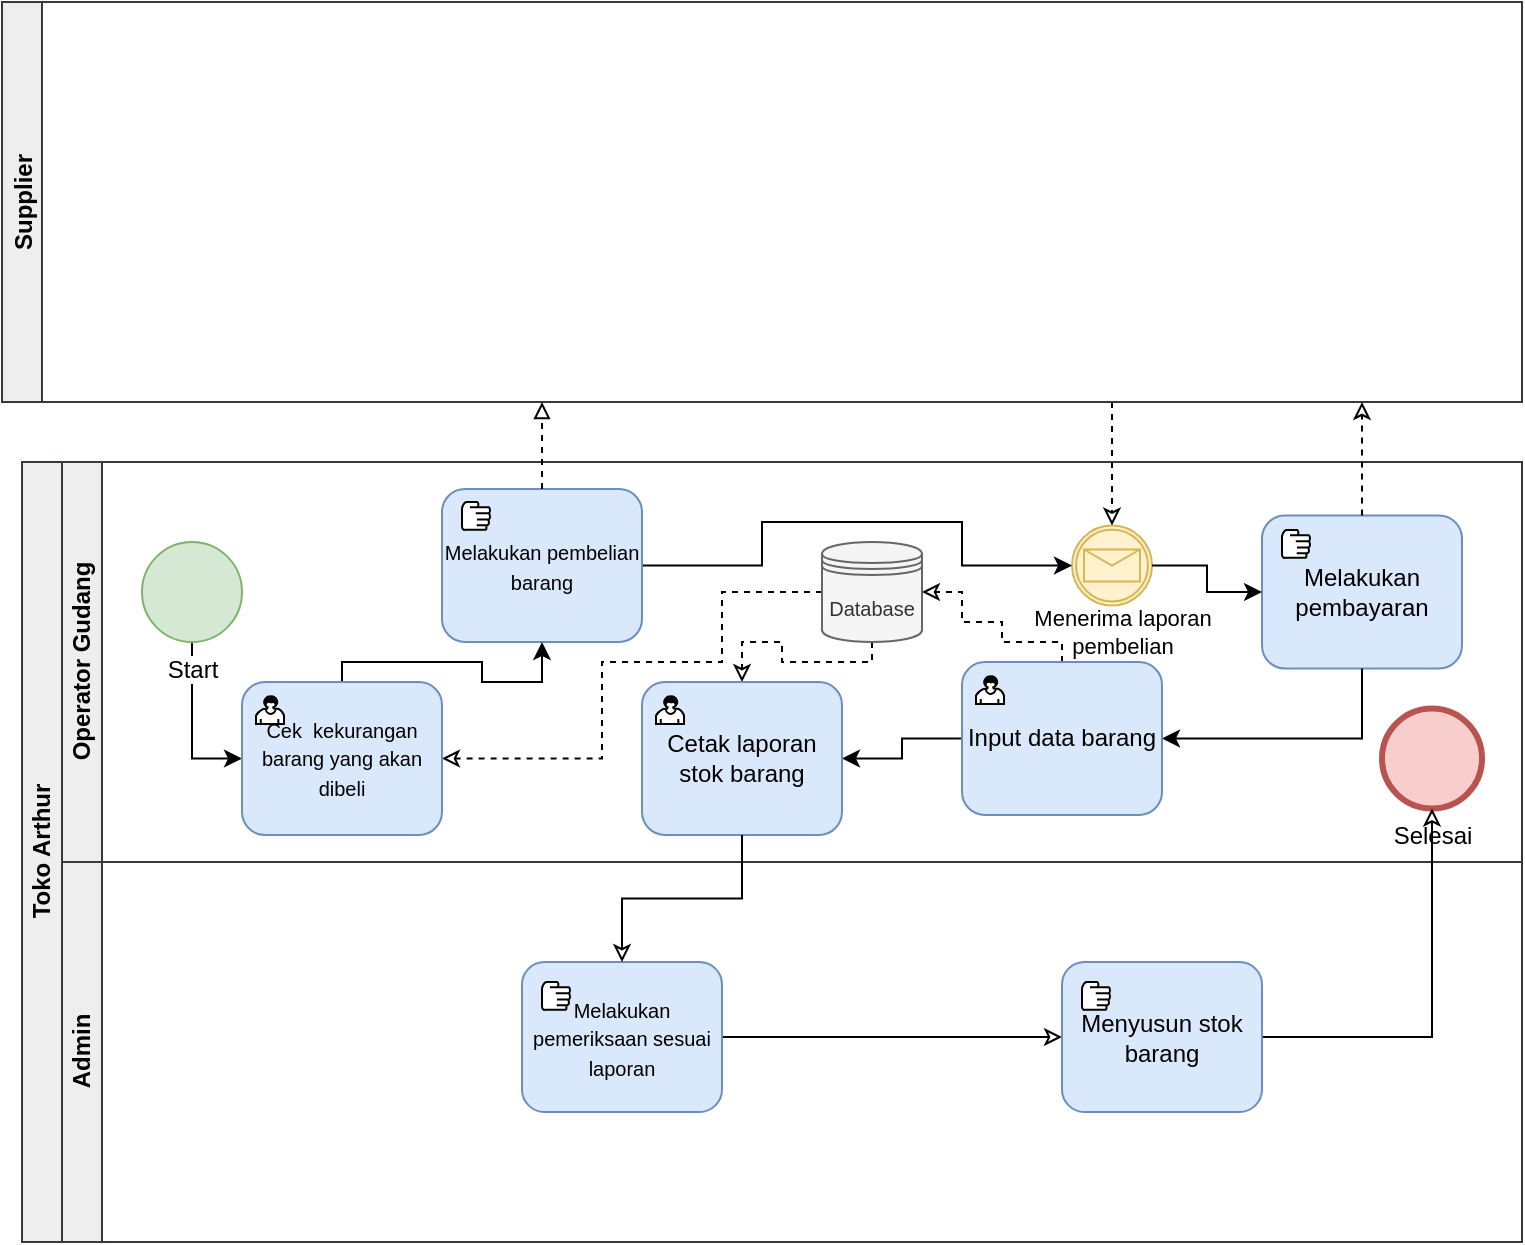 <mxfile version="13.7.3" type="github">
  <diagram id="xfZM1j_6XeEADrha58gS" name="Page-1">
    <mxGraphModel dx="1240" dy="650" grid="1" gridSize="10" guides="1" tooltips="1" connect="1" arrows="1" fold="1" page="1" pageScale="1" pageWidth="850" pageHeight="1100" math="0" shadow="0">
      <root>
        <mxCell id="0" />
        <mxCell id="1" parent="0" />
        <mxCell id="-4YfdLv9SygZFipSCHm--2" value="Toko Arthur" style="swimlane;html=1;childLayout=stackLayout;resizeParent=1;resizeParentMax=0;horizontal=0;startSize=20;horizontalStack=0;fillColor=#eeeeee;strokeColor=#36393d;" vertex="1" parent="1">
          <mxGeometry x="50" y="310" width="750" height="390" as="geometry" />
        </mxCell>
        <mxCell id="-4YfdLv9SygZFipSCHm--4" value="Operator Gudang" style="swimlane;html=1;startSize=20;horizontal=0;fillColor=#eeeeee;strokeColor=#36393d;" vertex="1" parent="-4YfdLv9SygZFipSCHm--2">
          <mxGeometry x="20" width="730" height="200" as="geometry" />
        </mxCell>
        <mxCell id="-4YfdLv9SygZFipSCHm--25" value="Melakukan pembayaran" style="html=1;whiteSpace=wrap;rounded=1;dropTarget=0;fillColor=#dae8fc;strokeColor=#6c8ebf;" vertex="1" parent="-4YfdLv9SygZFipSCHm--4">
          <mxGeometry x="600" y="26.75" width="100" height="76.5" as="geometry" />
        </mxCell>
        <mxCell id="-4YfdLv9SygZFipSCHm--38" style="edgeStyle=orthogonalEdgeStyle;rounded=0;orthogonalLoop=1;jettySize=auto;html=1;entryX=1;entryY=0.5;entryDx=0;entryDy=0;endArrow=classic;endFill=1;exitX=0.5;exitY=1;exitDx=0;exitDy=0;" edge="1" parent="-4YfdLv9SygZFipSCHm--4" source="-4YfdLv9SygZFipSCHm--25" target="-4YfdLv9SygZFipSCHm--29">
          <mxGeometry relative="1" as="geometry" />
        </mxCell>
        <mxCell id="-4YfdLv9SygZFipSCHm--33" value="" style="shape=mxgraph.bpmn.manual_task;html=1;outlineConnect=0;" vertex="1" parent="-4YfdLv9SygZFipSCHm--4">
          <mxGeometry x="610" y="34" width="14" height="14" as="geometry" />
        </mxCell>
        <mxCell id="-4YfdLv9SygZFipSCHm--20" value="" style="shape=mxgraph.bpmn.shape;html=1;verticalLabelPosition=bottom;labelBackgroundColor=#ffffff;verticalAlign=top;align=center;perimeter=ellipsePerimeter;outlineConnect=0;outline=catching;symbol=message;fillColor=#fff2cc;strokeColor=#d6b656;" vertex="1" parent="-4YfdLv9SygZFipSCHm--4">
          <mxGeometry x="505" y="31.75" width="40" height="40" as="geometry" />
        </mxCell>
        <mxCell id="-4YfdLv9SygZFipSCHm--36" style="edgeStyle=orthogonalEdgeStyle;rounded=0;orthogonalLoop=1;jettySize=auto;html=1;endArrow=classic;endFill=1;" edge="1" parent="-4YfdLv9SygZFipSCHm--4" source="-4YfdLv9SygZFipSCHm--20" target="-4YfdLv9SygZFipSCHm--25">
          <mxGeometry relative="1" as="geometry" />
        </mxCell>
        <mxCell id="-4YfdLv9SygZFipSCHm--34" style="edgeStyle=orthogonalEdgeStyle;rounded=0;orthogonalLoop=1;jettySize=auto;html=1;entryX=0;entryY=0.5;entryDx=0;entryDy=0;endArrow=classic;endFill=1;exitX=1;exitY=0.5;exitDx=0;exitDy=0;" edge="1" parent="-4YfdLv9SygZFipSCHm--4" source="-4YfdLv9SygZFipSCHm--14" target="-4YfdLv9SygZFipSCHm--20">
          <mxGeometry relative="1" as="geometry">
            <Array as="points">
              <mxPoint x="350" y="52" />
              <mxPoint x="350" y="30" />
              <mxPoint x="450" y="30" />
              <mxPoint x="450" y="52" />
            </Array>
          </mxGeometry>
        </mxCell>
        <mxCell id="-4YfdLv9SygZFipSCHm--14" value="&lt;font style=&quot;font-size: 10px&quot;&gt;Melakukan pembelian barang&lt;/font&gt;" style="html=1;whiteSpace=wrap;rounded=1;dropTarget=0;fillColor=#dae8fc;strokeColor=#6c8ebf;" vertex="1" parent="-4YfdLv9SygZFipSCHm--4">
          <mxGeometry x="190" y="13.5" width="100" height="76.5" as="geometry" />
        </mxCell>
        <mxCell id="-4YfdLv9SygZFipSCHm--16" value="" style="shape=mxgraph.bpmn.manual_task;html=1;outlineConnect=0;" vertex="1" parent="-4YfdLv9SygZFipSCHm--4">
          <mxGeometry x="200" y="20" width="14" height="14" as="geometry" />
        </mxCell>
        <mxCell id="-4YfdLv9SygZFipSCHm--17" style="edgeStyle=orthogonalEdgeStyle;rounded=0;orthogonalLoop=1;jettySize=auto;html=1;entryX=0;entryY=0.5;entryDx=0;entryDy=0;" edge="1" parent="-4YfdLv9SygZFipSCHm--4" source="-4YfdLv9SygZFipSCHm--6" target="-4YfdLv9SygZFipSCHm--11">
          <mxGeometry relative="1" as="geometry" />
        </mxCell>
        <mxCell id="-4YfdLv9SygZFipSCHm--41" style="edgeStyle=orthogonalEdgeStyle;rounded=0;orthogonalLoop=1;jettySize=auto;html=1;entryX=1;entryY=0.5;entryDx=0;entryDy=0;dashed=1;endArrow=classic;endFill=0;exitX=0;exitY=0.5;exitDx=0;exitDy=0;" edge="1" parent="-4YfdLv9SygZFipSCHm--4" source="-4YfdLv9SygZFipSCHm--21" target="-4YfdLv9SygZFipSCHm--11">
          <mxGeometry relative="1" as="geometry">
            <Array as="points">
              <mxPoint x="330" y="65" />
              <mxPoint x="330" y="100" />
              <mxPoint x="270" y="100" />
              <mxPoint x="270" y="148" />
            </Array>
          </mxGeometry>
        </mxCell>
        <mxCell id="-4YfdLv9SygZFipSCHm--49" style="edgeStyle=orthogonalEdgeStyle;rounded=0;orthogonalLoop=1;jettySize=auto;html=1;dashed=1;endArrow=classic;endFill=0;" edge="1" parent="-4YfdLv9SygZFipSCHm--4" source="-4YfdLv9SygZFipSCHm--21" target="-4YfdLv9SygZFipSCHm--27">
          <mxGeometry relative="1" as="geometry">
            <Array as="points">
              <mxPoint x="405" y="100" />
              <mxPoint x="360" y="100" />
              <mxPoint x="360" y="90" />
              <mxPoint x="340" y="90" />
            </Array>
          </mxGeometry>
        </mxCell>
        <mxCell id="-4YfdLv9SygZFipSCHm--21" value="&lt;font style=&quot;font-size: 10px&quot;&gt;Database&lt;/font&gt;" style="shape=datastore;whiteSpace=wrap;html=1;fillColor=#f5f5f5;strokeColor=#666666;fontColor=#333333;" vertex="1" parent="-4YfdLv9SygZFipSCHm--4">
          <mxGeometry x="380" y="40" width="50" height="50" as="geometry" />
        </mxCell>
        <mxCell id="-4YfdLv9SygZFipSCHm--6" value="&lt;div&gt;Start&lt;/div&gt;" style="shape=mxgraph.bpmn.shape;html=1;verticalLabelPosition=bottom;labelBackgroundColor=#ffffff;verticalAlign=top;align=center;perimeter=ellipsePerimeter;outlineConnect=0;outline=standard;symbol=general;fillColor=#d5e8d4;strokeColor=#82b366;" vertex="1" parent="-4YfdLv9SygZFipSCHm--4">
          <mxGeometry x="40" y="40" width="50" height="50" as="geometry" />
        </mxCell>
        <mxCell id="-4YfdLv9SygZFipSCHm--18" style="edgeStyle=orthogonalEdgeStyle;rounded=0;orthogonalLoop=1;jettySize=auto;html=1;entryX=0.5;entryY=1;entryDx=0;entryDy=0;" edge="1" parent="-4YfdLv9SygZFipSCHm--4" source="-4YfdLv9SygZFipSCHm--11" target="-4YfdLv9SygZFipSCHm--14">
          <mxGeometry relative="1" as="geometry">
            <Array as="points">
              <mxPoint x="140" y="100" />
              <mxPoint x="210" y="100" />
              <mxPoint x="210" y="110" />
              <mxPoint x="240" y="110" />
            </Array>
          </mxGeometry>
        </mxCell>
        <mxCell id="-4YfdLv9SygZFipSCHm--39" style="edgeStyle=orthogonalEdgeStyle;rounded=0;orthogonalLoop=1;jettySize=auto;html=1;endArrow=classic;endFill=1;" edge="1" parent="-4YfdLv9SygZFipSCHm--4" source="-4YfdLv9SygZFipSCHm--29" target="-4YfdLv9SygZFipSCHm--27">
          <mxGeometry relative="1" as="geometry" />
        </mxCell>
        <mxCell id="-4YfdLv9SygZFipSCHm--40" style="edgeStyle=orthogonalEdgeStyle;rounded=0;orthogonalLoop=1;jettySize=auto;html=1;endArrow=classic;endFill=0;exitX=0.5;exitY=0;exitDx=0;exitDy=0;entryX=1;entryY=0.5;entryDx=0;entryDy=0;dashed=1;" edge="1" parent="-4YfdLv9SygZFipSCHm--4" source="-4YfdLv9SygZFipSCHm--29" target="-4YfdLv9SygZFipSCHm--21">
          <mxGeometry relative="1" as="geometry">
            <Array as="points">
              <mxPoint x="500" y="90" />
              <mxPoint x="470" y="90" />
              <mxPoint x="470" y="80" />
              <mxPoint x="450" y="80" />
              <mxPoint x="450" y="65" />
            </Array>
          </mxGeometry>
        </mxCell>
        <mxCell id="-4YfdLv9SygZFipSCHm--43" value="&lt;div style=&quot;font-size: 11px&quot;&gt;&lt;font style=&quot;font-size: 11px&quot;&gt;Menerima laporan&lt;/font&gt;&lt;/div&gt;&lt;div style=&quot;font-size: 11px&quot;&gt;&lt;font style=&quot;font-size: 11px&quot;&gt;pembelian&lt;br&gt;&lt;/font&gt;&lt;/div&gt;" style="text;html=1;align=center;verticalAlign=middle;resizable=0;points=[];autosize=1;" vertex="1" parent="-4YfdLv9SygZFipSCHm--4">
          <mxGeometry x="470" y="70" width="120" height="30" as="geometry" />
        </mxCell>
        <mxCell id="-4YfdLv9SygZFipSCHm--29" value="Input data barang" style="html=1;whiteSpace=wrap;rounded=1;dropTarget=0;fillColor=#dae8fc;strokeColor=#6c8ebf;" vertex="1" parent="-4YfdLv9SygZFipSCHm--4">
          <mxGeometry x="450" y="100" width="100" height="76.5" as="geometry" />
        </mxCell>
        <mxCell id="-4YfdLv9SygZFipSCHm--30" value="" style="html=1;shape=mxgraph.bpmn.user_task;outlineConnect=0;" vertex="1" parent="-4YfdLv9SygZFipSCHm--29">
          <mxGeometry width="14" height="14" relative="1" as="geometry">
            <mxPoint x="7" y="7" as="offset" />
          </mxGeometry>
        </mxCell>
        <mxCell id="-4YfdLv9SygZFipSCHm--27" value="&lt;div&gt;Cetak laporan stok barang&lt;/div&gt;" style="html=1;whiteSpace=wrap;rounded=1;dropTarget=0;fillColor=#dae8fc;strokeColor=#6c8ebf;" vertex="1" parent="-4YfdLv9SygZFipSCHm--4">
          <mxGeometry x="290" y="110" width="100" height="76.5" as="geometry" />
        </mxCell>
        <mxCell id="-4YfdLv9SygZFipSCHm--28" value="" style="html=1;shape=mxgraph.bpmn.user_task;outlineConnect=0;" vertex="1" parent="-4YfdLv9SygZFipSCHm--27">
          <mxGeometry width="14" height="14" relative="1" as="geometry">
            <mxPoint x="7" y="7" as="offset" />
          </mxGeometry>
        </mxCell>
        <mxCell id="-4YfdLv9SygZFipSCHm--11" value="&lt;font style=&quot;font-size: 10px&quot;&gt;Cek&amp;nbsp; kekurangan barang yang akan dibeli&lt;/font&gt;" style="html=1;whiteSpace=wrap;rounded=1;dropTarget=0;fillColor=#dae8fc;strokeColor=#6c8ebf;" vertex="1" parent="-4YfdLv9SygZFipSCHm--4">
          <mxGeometry x="90" y="110" width="100" height="76.5" as="geometry" />
        </mxCell>
        <mxCell id="-4YfdLv9SygZFipSCHm--12" value="" style="html=1;shape=mxgraph.bpmn.user_task;outlineConnect=0;" vertex="1" parent="-4YfdLv9SygZFipSCHm--11">
          <mxGeometry width="14" height="14" relative="1" as="geometry">
            <mxPoint x="7" y="7" as="offset" />
          </mxGeometry>
        </mxCell>
        <mxCell id="-4YfdLv9SygZFipSCHm--53" value="Selesai" style="shape=mxgraph.bpmn.shape;html=1;verticalLabelPosition=bottom;labelBackgroundColor=#ffffff;verticalAlign=top;align=center;perimeter=ellipsePerimeter;outlineConnect=0;outline=end;symbol=general;fillColor=#f8cecc;strokeColor=#b85450;" vertex="1" parent="-4YfdLv9SygZFipSCHm--4">
          <mxGeometry x="660" y="123.25" width="50" height="50" as="geometry" />
        </mxCell>
        <mxCell id="-4YfdLv9SygZFipSCHm--5" value="Admin" style="swimlane;html=1;startSize=20;horizontal=0;fillColor=#eeeeee;strokeColor=#36393d;" vertex="1" parent="-4YfdLv9SygZFipSCHm--2">
          <mxGeometry x="20" y="200" width="730" height="190" as="geometry" />
        </mxCell>
        <mxCell id="-4YfdLv9SygZFipSCHm--56" style="edgeStyle=orthogonalEdgeStyle;rounded=0;orthogonalLoop=1;jettySize=auto;html=1;dashed=1;endArrow=classic;endFill=0;" edge="1" parent="1" source="-4YfdLv9SygZFipSCHm--1" target="-4YfdLv9SygZFipSCHm--20">
          <mxGeometry relative="1" as="geometry">
            <Array as="points">
              <mxPoint x="595" y="300" />
              <mxPoint x="595" y="300" />
            </Array>
          </mxGeometry>
        </mxCell>
        <mxCell id="-4YfdLv9SygZFipSCHm--1" value="Supplier" style="swimlane;startSize=20;horizontal=0;fillColor=#eeeeee;strokeColor=#36393d;" vertex="1" parent="1">
          <mxGeometry x="40" y="80" width="760" height="200" as="geometry" />
        </mxCell>
        <mxCell id="-4YfdLv9SygZFipSCHm--19" style="edgeStyle=orthogonalEdgeStyle;rounded=0;orthogonalLoop=1;jettySize=auto;html=1;dashed=1;endArrow=block;endFill=0;" edge="1" parent="1" source="-4YfdLv9SygZFipSCHm--14">
          <mxGeometry relative="1" as="geometry">
            <mxPoint x="310" y="280" as="targetPoint" />
          </mxGeometry>
        </mxCell>
        <mxCell id="-4YfdLv9SygZFipSCHm--51" style="edgeStyle=orthogonalEdgeStyle;rounded=0;orthogonalLoop=1;jettySize=auto;html=1;endArrow=classic;endFill=0;" edge="1" parent="1" source="-4YfdLv9SygZFipSCHm--45" target="-4YfdLv9SygZFipSCHm--47">
          <mxGeometry relative="1" as="geometry" />
        </mxCell>
        <mxCell id="-4YfdLv9SygZFipSCHm--45" value="&lt;font style=&quot;font-size: 10px&quot;&gt;Melakukan pemeriksaan sesuai laporan&lt;/font&gt;" style="shape=ext;rounded=1;html=1;whiteSpace=wrap;fillColor=#dae8fc;strokeColor=#6c8ebf;" vertex="1" parent="1">
          <mxGeometry x="300" y="560" width="100" height="75" as="geometry" />
        </mxCell>
        <mxCell id="-4YfdLv9SygZFipSCHm--46" value="" style="shape=mxgraph.bpmn.manual_task;html=1;outlineConnect=0;" vertex="1" parent="1">
          <mxGeometry x="310" y="570" width="14" height="14" as="geometry" />
        </mxCell>
        <mxCell id="-4YfdLv9SygZFipSCHm--54" style="edgeStyle=orthogonalEdgeStyle;rounded=0;orthogonalLoop=1;jettySize=auto;html=1;endArrow=classic;endFill=0;" edge="1" parent="1" source="-4YfdLv9SygZFipSCHm--47" target="-4YfdLv9SygZFipSCHm--53">
          <mxGeometry relative="1" as="geometry" />
        </mxCell>
        <mxCell id="-4YfdLv9SygZFipSCHm--47" value="Menyusun stok barang" style="shape=ext;rounded=1;html=1;whiteSpace=wrap;fillColor=#dae8fc;strokeColor=#6c8ebf;" vertex="1" parent="1">
          <mxGeometry x="570" y="560" width="100" height="75" as="geometry" />
        </mxCell>
        <mxCell id="-4YfdLv9SygZFipSCHm--48" value="" style="shape=mxgraph.bpmn.manual_task;html=1;outlineConnect=0;" vertex="1" parent="1">
          <mxGeometry x="580" y="570" width="14" height="14" as="geometry" />
        </mxCell>
        <mxCell id="-4YfdLv9SygZFipSCHm--50" style="edgeStyle=orthogonalEdgeStyle;rounded=0;orthogonalLoop=1;jettySize=auto;html=1;endArrow=classic;endFill=0;" edge="1" parent="1" source="-4YfdLv9SygZFipSCHm--27" target="-4YfdLv9SygZFipSCHm--45">
          <mxGeometry relative="1" as="geometry" />
        </mxCell>
        <mxCell id="-4YfdLv9SygZFipSCHm--55" style="edgeStyle=orthogonalEdgeStyle;rounded=0;orthogonalLoop=1;jettySize=auto;html=1;endArrow=classic;endFill=0;dashed=1;" edge="1" parent="1" source="-4YfdLv9SygZFipSCHm--25">
          <mxGeometry relative="1" as="geometry">
            <mxPoint x="720" y="280" as="targetPoint" />
          </mxGeometry>
        </mxCell>
      </root>
    </mxGraphModel>
  </diagram>
</mxfile>
